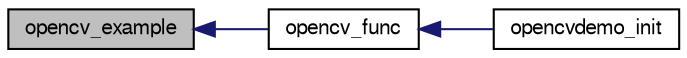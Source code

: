 digraph "opencv_example"
{
  edge [fontname="FreeSans",fontsize="10",labelfontname="FreeSans",labelfontsize="10"];
  node [fontname="FreeSans",fontsize="10",shape=record];
  rankdir="LR";
  Node1 [label="opencv_example",height=0.2,width=0.4,color="black", fillcolor="grey75", style="filled", fontcolor="black"];
  Node1 -> Node2 [dir="back",color="midnightblue",fontsize="10",style="solid",fontname="FreeSans"];
  Node2 [label="opencv_func",height=0.2,width=0.4,color="black", fillcolor="white", style="filled",URL="$cv__opencvdemo_8c.html#a8784b3fc20a615728bcc08abbad1d215"];
  Node2 -> Node3 [dir="back",color="midnightblue",fontsize="10",style="solid",fontname="FreeSans"];
  Node3 [label="opencvdemo_init",height=0.2,width=0.4,color="black", fillcolor="white", style="filled",URL="$cv__opencvdemo_8h.html#ad6b89073e490f7f45751cf66f4b97c4b"];
}
